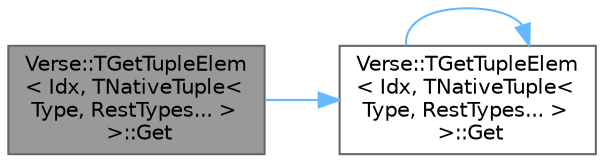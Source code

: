 digraph "Verse::TGetTupleElem&lt; Idx, TNativeTuple&lt; Type, RestTypes... &gt; &gt;::Get"
{
 // INTERACTIVE_SVG=YES
 // LATEX_PDF_SIZE
  bgcolor="transparent";
  edge [fontname=Helvetica,fontsize=10,labelfontname=Helvetica,labelfontsize=10];
  node [fontname=Helvetica,fontsize=10,shape=box,height=0.2,width=0.4];
  rankdir="LR";
  Node1 [id="Node000001",label="Verse::TGetTupleElem\l\< Idx, TNativeTuple\<\l Type, RestTypes... \>\l \>::Get",height=0.2,width=0.4,color="gray40", fillcolor="grey60", style="filled", fontcolor="black",tooltip=" "];
  Node1 -> Node2 [id="edge1_Node000001_Node000002",color="steelblue1",style="solid",tooltip=" "];
  Node2 [id="Node000002",label="Verse::TGetTupleElem\l\< Idx, TNativeTuple\<\l Type, RestTypes... \>\l \>::Get",height=0.2,width=0.4,color="grey40", fillcolor="white", style="filled",URL="$dc/d6b/structVerse_1_1TGetTupleElem_3_01Idx_00_01TNativeTuple_3_01Type_00_01RestTypes_8_8_8_01_4_01_4.html#a5008def3a4fd12c3b0ed94385d21e651",tooltip=" "];
  Node2 -> Node2 [id="edge2_Node000002_Node000002",color="steelblue1",style="solid",tooltip=" "];
}
